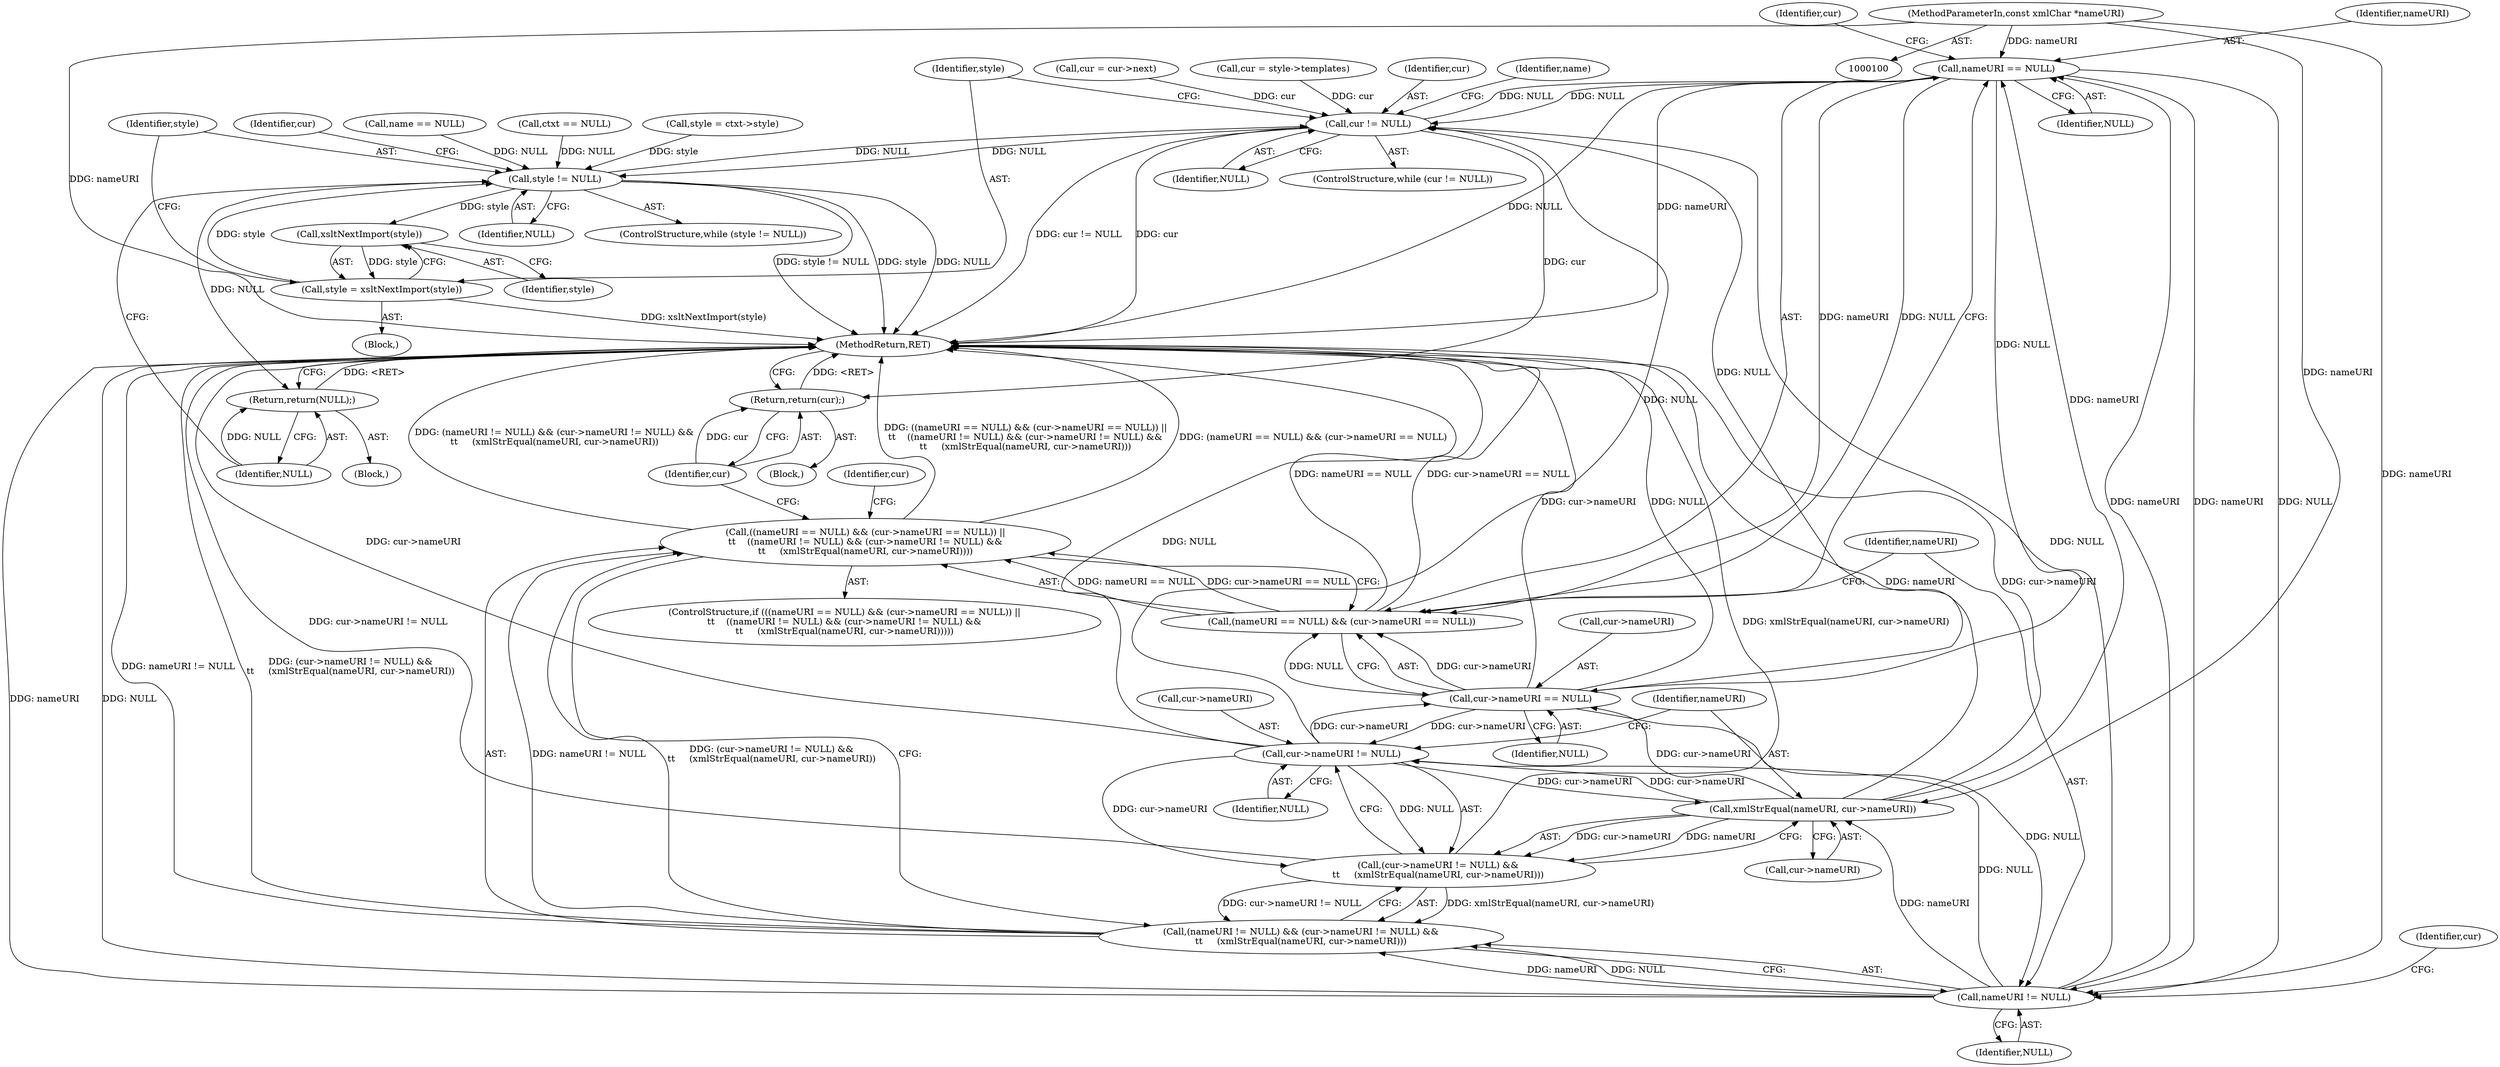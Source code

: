 digraph "1_Chrome_96dbafe288dbe2f0cc45fa3c39daf6d0c37acbab_16@pointer" {
"1000103" [label="(MethodParameterIn,const xmlChar *nameURI)"];
"1000147" [label="(Call,nameURI == NULL)"];
"1000133" [label="(Call,cur != NULL)"];
"1000123" [label="(Call,style != NULL)"];
"1000180" [label="(Call,xsltNextImport(style))"];
"1000178" [label="(Call,style = xsltNextImport(style))"];
"1000182" [label="(Return,return(NULL);)"];
"1000171" [label="(Return,return(cur);)"];
"1000146" [label="(Call,(nameURI == NULL) && (cur->nameURI == NULL))"];
"1000145" [label="(Call,((nameURI == NULL) && (cur->nameURI == NULL)) ||\n\t\t    ((nameURI != NULL) && (cur->nameURI != NULL) &&\n\t\t     (xmlStrEqual(nameURI, cur->nameURI))))"];
"1000150" [label="(Call,cur->nameURI == NULL)"];
"1000156" [label="(Call,nameURI != NULL)"];
"1000155" [label="(Call,(nameURI != NULL) && (cur->nameURI != NULL) &&\n\t\t     (xmlStrEqual(nameURI, cur->nameURI)))"];
"1000160" [label="(Call,cur->nameURI != NULL)"];
"1000159" [label="(Call,(cur->nameURI != NULL) &&\n\t\t     (xmlStrEqual(nameURI, cur->nameURI)))"];
"1000165" [label="(Call,xmlStrEqual(nameURI, cur->nameURI))"];
"1000125" [label="(Identifier,NULL)"];
"1000164" [label="(Identifier,NULL)"];
"1000161" [label="(Call,cur->nameURI)"];
"1000170" [label="(Block,)"];
"1000165" [label="(Call,xmlStrEqual(nameURI, cur->nameURI))"];
"1000160" [label="(Call,cur->nameURI != NULL)"];
"1000159" [label="(Call,(cur->nameURI != NULL) &&\n\t\t     (xmlStrEqual(nameURI, cur->nameURI)))"];
"1000149" [label="(Identifier,NULL)"];
"1000104" [label="(Block,)"];
"1000183" [label="(Identifier,NULL)"];
"1000155" [label="(Call,(nameURI != NULL) && (cur->nameURI != NULL) &&\n\t\t     (xmlStrEqual(nameURI, cur->nameURI)))"];
"1000180" [label="(Call,xsltNextImport(style))"];
"1000182" [label="(Return,return(NULL);)"];
"1000173" [label="(Call,cur = cur->next)"];
"1000156" [label="(Call,nameURI != NULL)"];
"1000157" [label="(Identifier,nameURI)"];
"1000123" [label="(Call,style != NULL)"];
"1000146" [label="(Call,(nameURI == NULL) && (cur->nameURI == NULL))"];
"1000122" [label="(ControlStructure,while (style != NULL))"];
"1000127" [label="(Call,cur = style->templates)"];
"1000150" [label="(Call,cur->nameURI == NULL)"];
"1000179" [label="(Identifier,style)"];
"1000144" [label="(ControlStructure,if (((nameURI == NULL) && (cur->nameURI == NULL)) ||\n\t\t    ((nameURI != NULL) && (cur->nameURI != NULL) &&\n\t\t     (xmlStrEqual(nameURI, cur->nameURI)))))"];
"1000112" [label="(Call,name == NULL)"];
"1000145" [label="(Call,((nameURI == NULL) && (cur->nameURI == NULL)) ||\n\t\t    ((nameURI != NULL) && (cur->nameURI != NULL) &&\n\t\t     (xmlStrEqual(nameURI, cur->nameURI))))"];
"1000158" [label="(Identifier,NULL)"];
"1000152" [label="(Identifier,cur)"];
"1000154" [label="(Identifier,NULL)"];
"1000181" [label="(Identifier,style)"];
"1000151" [label="(Call,cur->nameURI)"];
"1000167" [label="(Call,cur->nameURI)"];
"1000174" [label="(Identifier,cur)"];
"1000103" [label="(MethodParameterIn,const xmlChar *nameURI)"];
"1000109" [label="(Call,ctxt == NULL)"];
"1000126" [label="(Block,)"];
"1000124" [label="(Identifier,style)"];
"1000148" [label="(Identifier,nameURI)"];
"1000184" [label="(MethodReturn,RET)"];
"1000162" [label="(Identifier,cur)"];
"1000147" [label="(Call,nameURI == NULL)"];
"1000178" [label="(Call,style = xsltNextImport(style))"];
"1000117" [label="(Call,style = ctxt->style)"];
"1000134" [label="(Identifier,cur)"];
"1000132" [label="(ControlStructure,while (cur != NULL))"];
"1000133" [label="(Call,cur != NULL)"];
"1000139" [label="(Identifier,name)"];
"1000171" [label="(Return,return(cur);)"];
"1000128" [label="(Identifier,cur)"];
"1000166" [label="(Identifier,nameURI)"];
"1000172" [label="(Identifier,cur)"];
"1000135" [label="(Identifier,NULL)"];
"1000103" -> "1000100"  [label="AST: "];
"1000103" -> "1000184"  [label="DDG: nameURI"];
"1000103" -> "1000147"  [label="DDG: nameURI"];
"1000103" -> "1000156"  [label="DDG: nameURI"];
"1000103" -> "1000165"  [label="DDG: nameURI"];
"1000147" -> "1000146"  [label="AST: "];
"1000147" -> "1000149"  [label="CFG: "];
"1000148" -> "1000147"  [label="AST: "];
"1000149" -> "1000147"  [label="AST: "];
"1000152" -> "1000147"  [label="CFG: "];
"1000146" -> "1000147"  [label="CFG: "];
"1000147" -> "1000184"  [label="DDG: NULL"];
"1000147" -> "1000184"  [label="DDG: nameURI"];
"1000147" -> "1000133"  [label="DDG: NULL"];
"1000147" -> "1000146"  [label="DDG: nameURI"];
"1000147" -> "1000146"  [label="DDG: NULL"];
"1000156" -> "1000147"  [label="DDG: nameURI"];
"1000165" -> "1000147"  [label="DDG: nameURI"];
"1000133" -> "1000147"  [label="DDG: NULL"];
"1000147" -> "1000150"  [label="DDG: NULL"];
"1000147" -> "1000156"  [label="DDG: nameURI"];
"1000147" -> "1000156"  [label="DDG: NULL"];
"1000133" -> "1000132"  [label="AST: "];
"1000133" -> "1000135"  [label="CFG: "];
"1000134" -> "1000133"  [label="AST: "];
"1000135" -> "1000133"  [label="AST: "];
"1000139" -> "1000133"  [label="CFG: "];
"1000179" -> "1000133"  [label="CFG: "];
"1000133" -> "1000184"  [label="DDG: cur"];
"1000133" -> "1000184"  [label="DDG: cur != NULL"];
"1000133" -> "1000123"  [label="DDG: NULL"];
"1000127" -> "1000133"  [label="DDG: cur"];
"1000173" -> "1000133"  [label="DDG: cur"];
"1000160" -> "1000133"  [label="DDG: NULL"];
"1000123" -> "1000133"  [label="DDG: NULL"];
"1000156" -> "1000133"  [label="DDG: NULL"];
"1000150" -> "1000133"  [label="DDG: NULL"];
"1000133" -> "1000171"  [label="DDG: cur"];
"1000123" -> "1000122"  [label="AST: "];
"1000123" -> "1000125"  [label="CFG: "];
"1000124" -> "1000123"  [label="AST: "];
"1000125" -> "1000123"  [label="AST: "];
"1000128" -> "1000123"  [label="CFG: "];
"1000183" -> "1000123"  [label="CFG: "];
"1000123" -> "1000184"  [label="DDG: NULL"];
"1000123" -> "1000184"  [label="DDG: style != NULL"];
"1000123" -> "1000184"  [label="DDG: style"];
"1000178" -> "1000123"  [label="DDG: style"];
"1000117" -> "1000123"  [label="DDG: style"];
"1000112" -> "1000123"  [label="DDG: NULL"];
"1000109" -> "1000123"  [label="DDG: NULL"];
"1000123" -> "1000180"  [label="DDG: style"];
"1000123" -> "1000182"  [label="DDG: NULL"];
"1000180" -> "1000178"  [label="AST: "];
"1000180" -> "1000181"  [label="CFG: "];
"1000181" -> "1000180"  [label="AST: "];
"1000178" -> "1000180"  [label="CFG: "];
"1000180" -> "1000178"  [label="DDG: style"];
"1000178" -> "1000126"  [label="AST: "];
"1000179" -> "1000178"  [label="AST: "];
"1000124" -> "1000178"  [label="CFG: "];
"1000178" -> "1000184"  [label="DDG: xsltNextImport(style)"];
"1000182" -> "1000104"  [label="AST: "];
"1000182" -> "1000183"  [label="CFG: "];
"1000183" -> "1000182"  [label="AST: "];
"1000184" -> "1000182"  [label="CFG: "];
"1000182" -> "1000184"  [label="DDG: <RET>"];
"1000183" -> "1000182"  [label="DDG: NULL"];
"1000171" -> "1000170"  [label="AST: "];
"1000171" -> "1000172"  [label="CFG: "];
"1000172" -> "1000171"  [label="AST: "];
"1000184" -> "1000171"  [label="CFG: "];
"1000171" -> "1000184"  [label="DDG: <RET>"];
"1000172" -> "1000171"  [label="DDG: cur"];
"1000146" -> "1000145"  [label="AST: "];
"1000146" -> "1000150"  [label="CFG: "];
"1000150" -> "1000146"  [label="AST: "];
"1000157" -> "1000146"  [label="CFG: "];
"1000145" -> "1000146"  [label="CFG: "];
"1000146" -> "1000184"  [label="DDG: cur->nameURI == NULL"];
"1000146" -> "1000184"  [label="DDG: nameURI == NULL"];
"1000146" -> "1000145"  [label="DDG: nameURI == NULL"];
"1000146" -> "1000145"  [label="DDG: cur->nameURI == NULL"];
"1000150" -> "1000146"  [label="DDG: cur->nameURI"];
"1000150" -> "1000146"  [label="DDG: NULL"];
"1000145" -> "1000144"  [label="AST: "];
"1000145" -> "1000155"  [label="CFG: "];
"1000155" -> "1000145"  [label="AST: "];
"1000172" -> "1000145"  [label="CFG: "];
"1000174" -> "1000145"  [label="CFG: "];
"1000145" -> "1000184"  [label="DDG: ((nameURI == NULL) && (cur->nameURI == NULL)) ||\n\t\t    ((nameURI != NULL) && (cur->nameURI != NULL) &&\n\t\t     (xmlStrEqual(nameURI, cur->nameURI)))"];
"1000145" -> "1000184"  [label="DDG: (nameURI == NULL) && (cur->nameURI == NULL)"];
"1000145" -> "1000184"  [label="DDG: (nameURI != NULL) && (cur->nameURI != NULL) &&\n\t\t     (xmlStrEqual(nameURI, cur->nameURI))"];
"1000155" -> "1000145"  [label="DDG: nameURI != NULL"];
"1000155" -> "1000145"  [label="DDG: (cur->nameURI != NULL) &&\n\t\t     (xmlStrEqual(nameURI, cur->nameURI))"];
"1000150" -> "1000154"  [label="CFG: "];
"1000151" -> "1000150"  [label="AST: "];
"1000154" -> "1000150"  [label="AST: "];
"1000150" -> "1000184"  [label="DDG: cur->nameURI"];
"1000150" -> "1000184"  [label="DDG: NULL"];
"1000165" -> "1000150"  [label="DDG: cur->nameURI"];
"1000160" -> "1000150"  [label="DDG: cur->nameURI"];
"1000150" -> "1000156"  [label="DDG: NULL"];
"1000150" -> "1000160"  [label="DDG: cur->nameURI"];
"1000156" -> "1000155"  [label="AST: "];
"1000156" -> "1000158"  [label="CFG: "];
"1000157" -> "1000156"  [label="AST: "];
"1000158" -> "1000156"  [label="AST: "];
"1000162" -> "1000156"  [label="CFG: "];
"1000155" -> "1000156"  [label="CFG: "];
"1000156" -> "1000184"  [label="DDG: nameURI"];
"1000156" -> "1000184"  [label="DDG: NULL"];
"1000156" -> "1000155"  [label="DDG: nameURI"];
"1000156" -> "1000155"  [label="DDG: NULL"];
"1000156" -> "1000160"  [label="DDG: NULL"];
"1000156" -> "1000165"  [label="DDG: nameURI"];
"1000155" -> "1000159"  [label="CFG: "];
"1000159" -> "1000155"  [label="AST: "];
"1000155" -> "1000184"  [label="DDG: (cur->nameURI != NULL) &&\n\t\t     (xmlStrEqual(nameURI, cur->nameURI))"];
"1000155" -> "1000184"  [label="DDG: nameURI != NULL"];
"1000159" -> "1000155"  [label="DDG: cur->nameURI != NULL"];
"1000159" -> "1000155"  [label="DDG: xmlStrEqual(nameURI, cur->nameURI)"];
"1000160" -> "1000159"  [label="AST: "];
"1000160" -> "1000164"  [label="CFG: "];
"1000161" -> "1000160"  [label="AST: "];
"1000164" -> "1000160"  [label="AST: "];
"1000166" -> "1000160"  [label="CFG: "];
"1000159" -> "1000160"  [label="CFG: "];
"1000160" -> "1000184"  [label="DDG: NULL"];
"1000160" -> "1000184"  [label="DDG: cur->nameURI"];
"1000160" -> "1000159"  [label="DDG: cur->nameURI"];
"1000160" -> "1000159"  [label="DDG: NULL"];
"1000165" -> "1000160"  [label="DDG: cur->nameURI"];
"1000160" -> "1000165"  [label="DDG: cur->nameURI"];
"1000159" -> "1000165"  [label="CFG: "];
"1000165" -> "1000159"  [label="AST: "];
"1000159" -> "1000184"  [label="DDG: cur->nameURI != NULL"];
"1000159" -> "1000184"  [label="DDG: xmlStrEqual(nameURI, cur->nameURI)"];
"1000165" -> "1000159"  [label="DDG: nameURI"];
"1000165" -> "1000159"  [label="DDG: cur->nameURI"];
"1000165" -> "1000167"  [label="CFG: "];
"1000166" -> "1000165"  [label="AST: "];
"1000167" -> "1000165"  [label="AST: "];
"1000165" -> "1000184"  [label="DDG: nameURI"];
"1000165" -> "1000184"  [label="DDG: cur->nameURI"];
}
